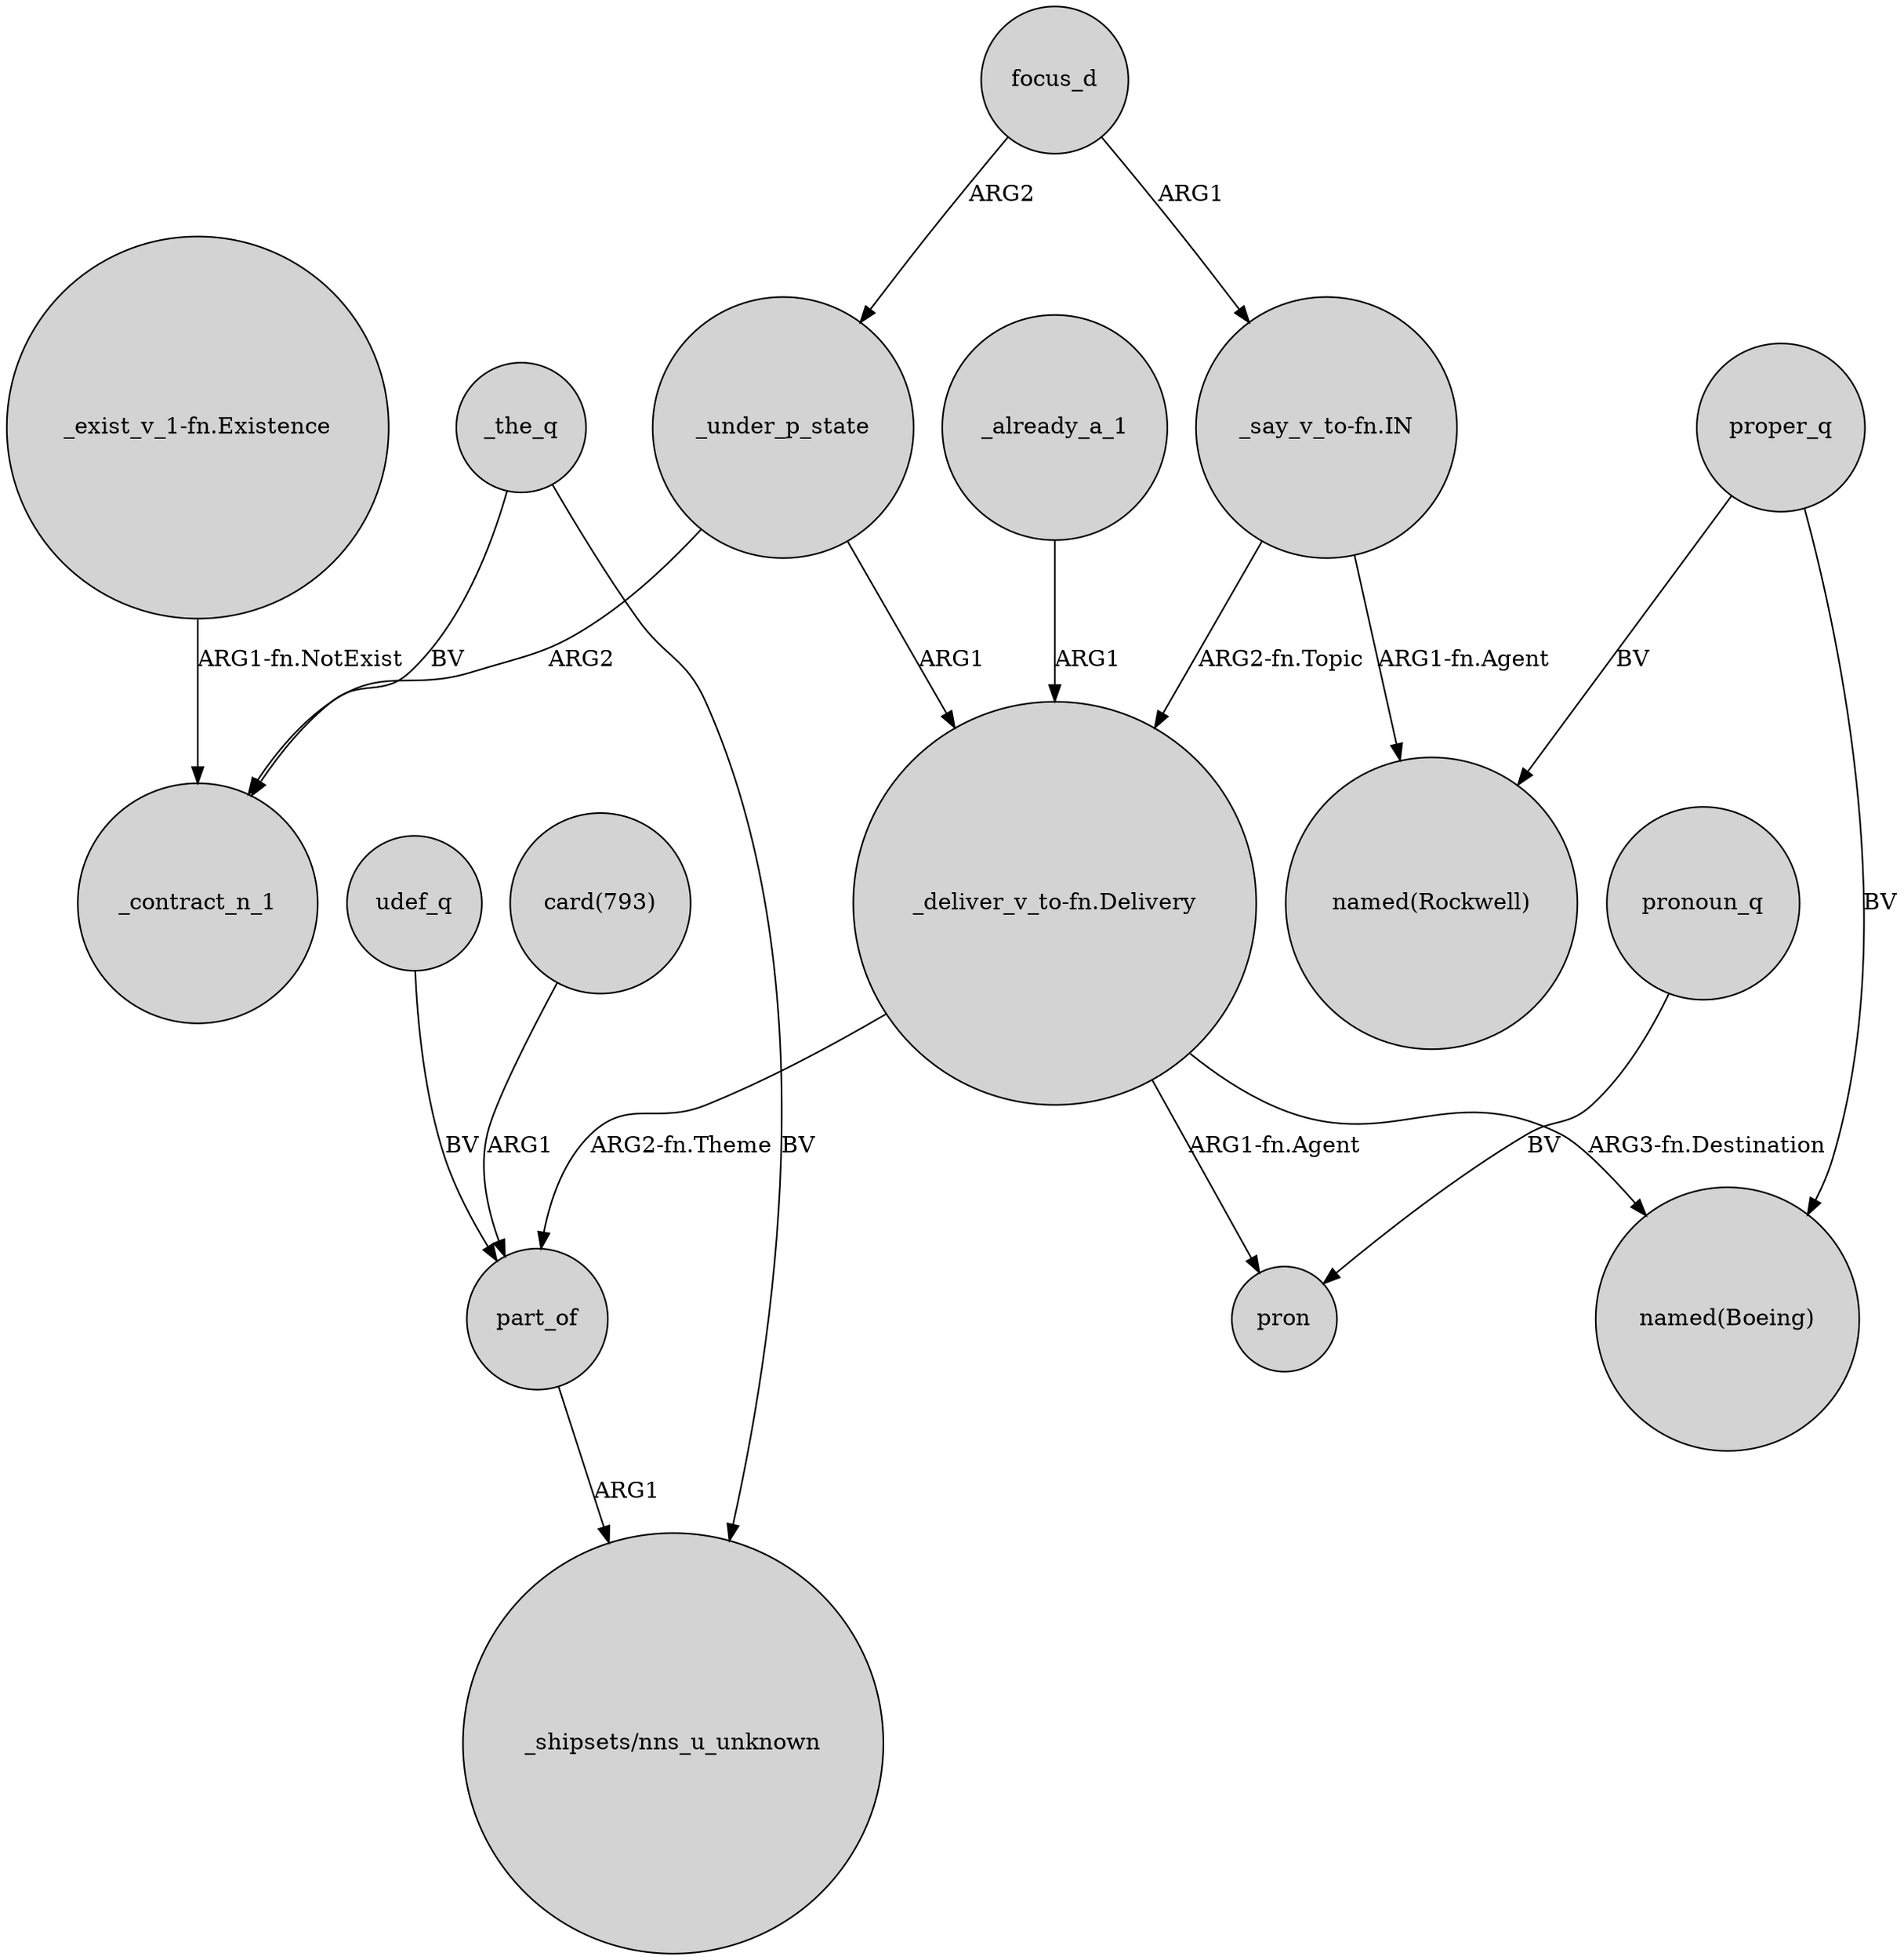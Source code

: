 digraph {
	node [shape=circle style=filled]
	"_exist_v_1-fn.Existence" -> _contract_n_1 [label="ARG1-fn.NotExist"]
	udef_q -> part_of [label=BV]
	part_of -> "_shipsets/nns_u_unknown" [label=ARG1]
	_under_p_state -> _contract_n_1 [label=ARG2]
	proper_q -> "named(Boeing)" [label=BV]
	"card(793)" -> part_of [label=ARG1]
	pronoun_q -> pron [label=BV]
	_the_q -> _contract_n_1 [label=BV]
	"_deliver_v_to-fn.Delivery" -> "named(Boeing)" [label="ARG3-fn.Destination"]
	"_deliver_v_to-fn.Delivery" -> pron [label="ARG1-fn.Agent"]
	_the_q -> "_shipsets/nns_u_unknown" [label=BV]
	_under_p_state -> "_deliver_v_to-fn.Delivery" [label=ARG1]
	_already_a_1 -> "_deliver_v_to-fn.Delivery" [label=ARG1]
	"_say_v_to-fn.IN" -> "named(Rockwell)" [label="ARG1-fn.Agent"]
	"_say_v_to-fn.IN" -> "_deliver_v_to-fn.Delivery" [label="ARG2-fn.Topic"]
	proper_q -> "named(Rockwell)" [label=BV]
	"_deliver_v_to-fn.Delivery" -> part_of [label="ARG2-fn.Theme"]
	focus_d -> _under_p_state [label=ARG2]
	focus_d -> "_say_v_to-fn.IN" [label=ARG1]
}
